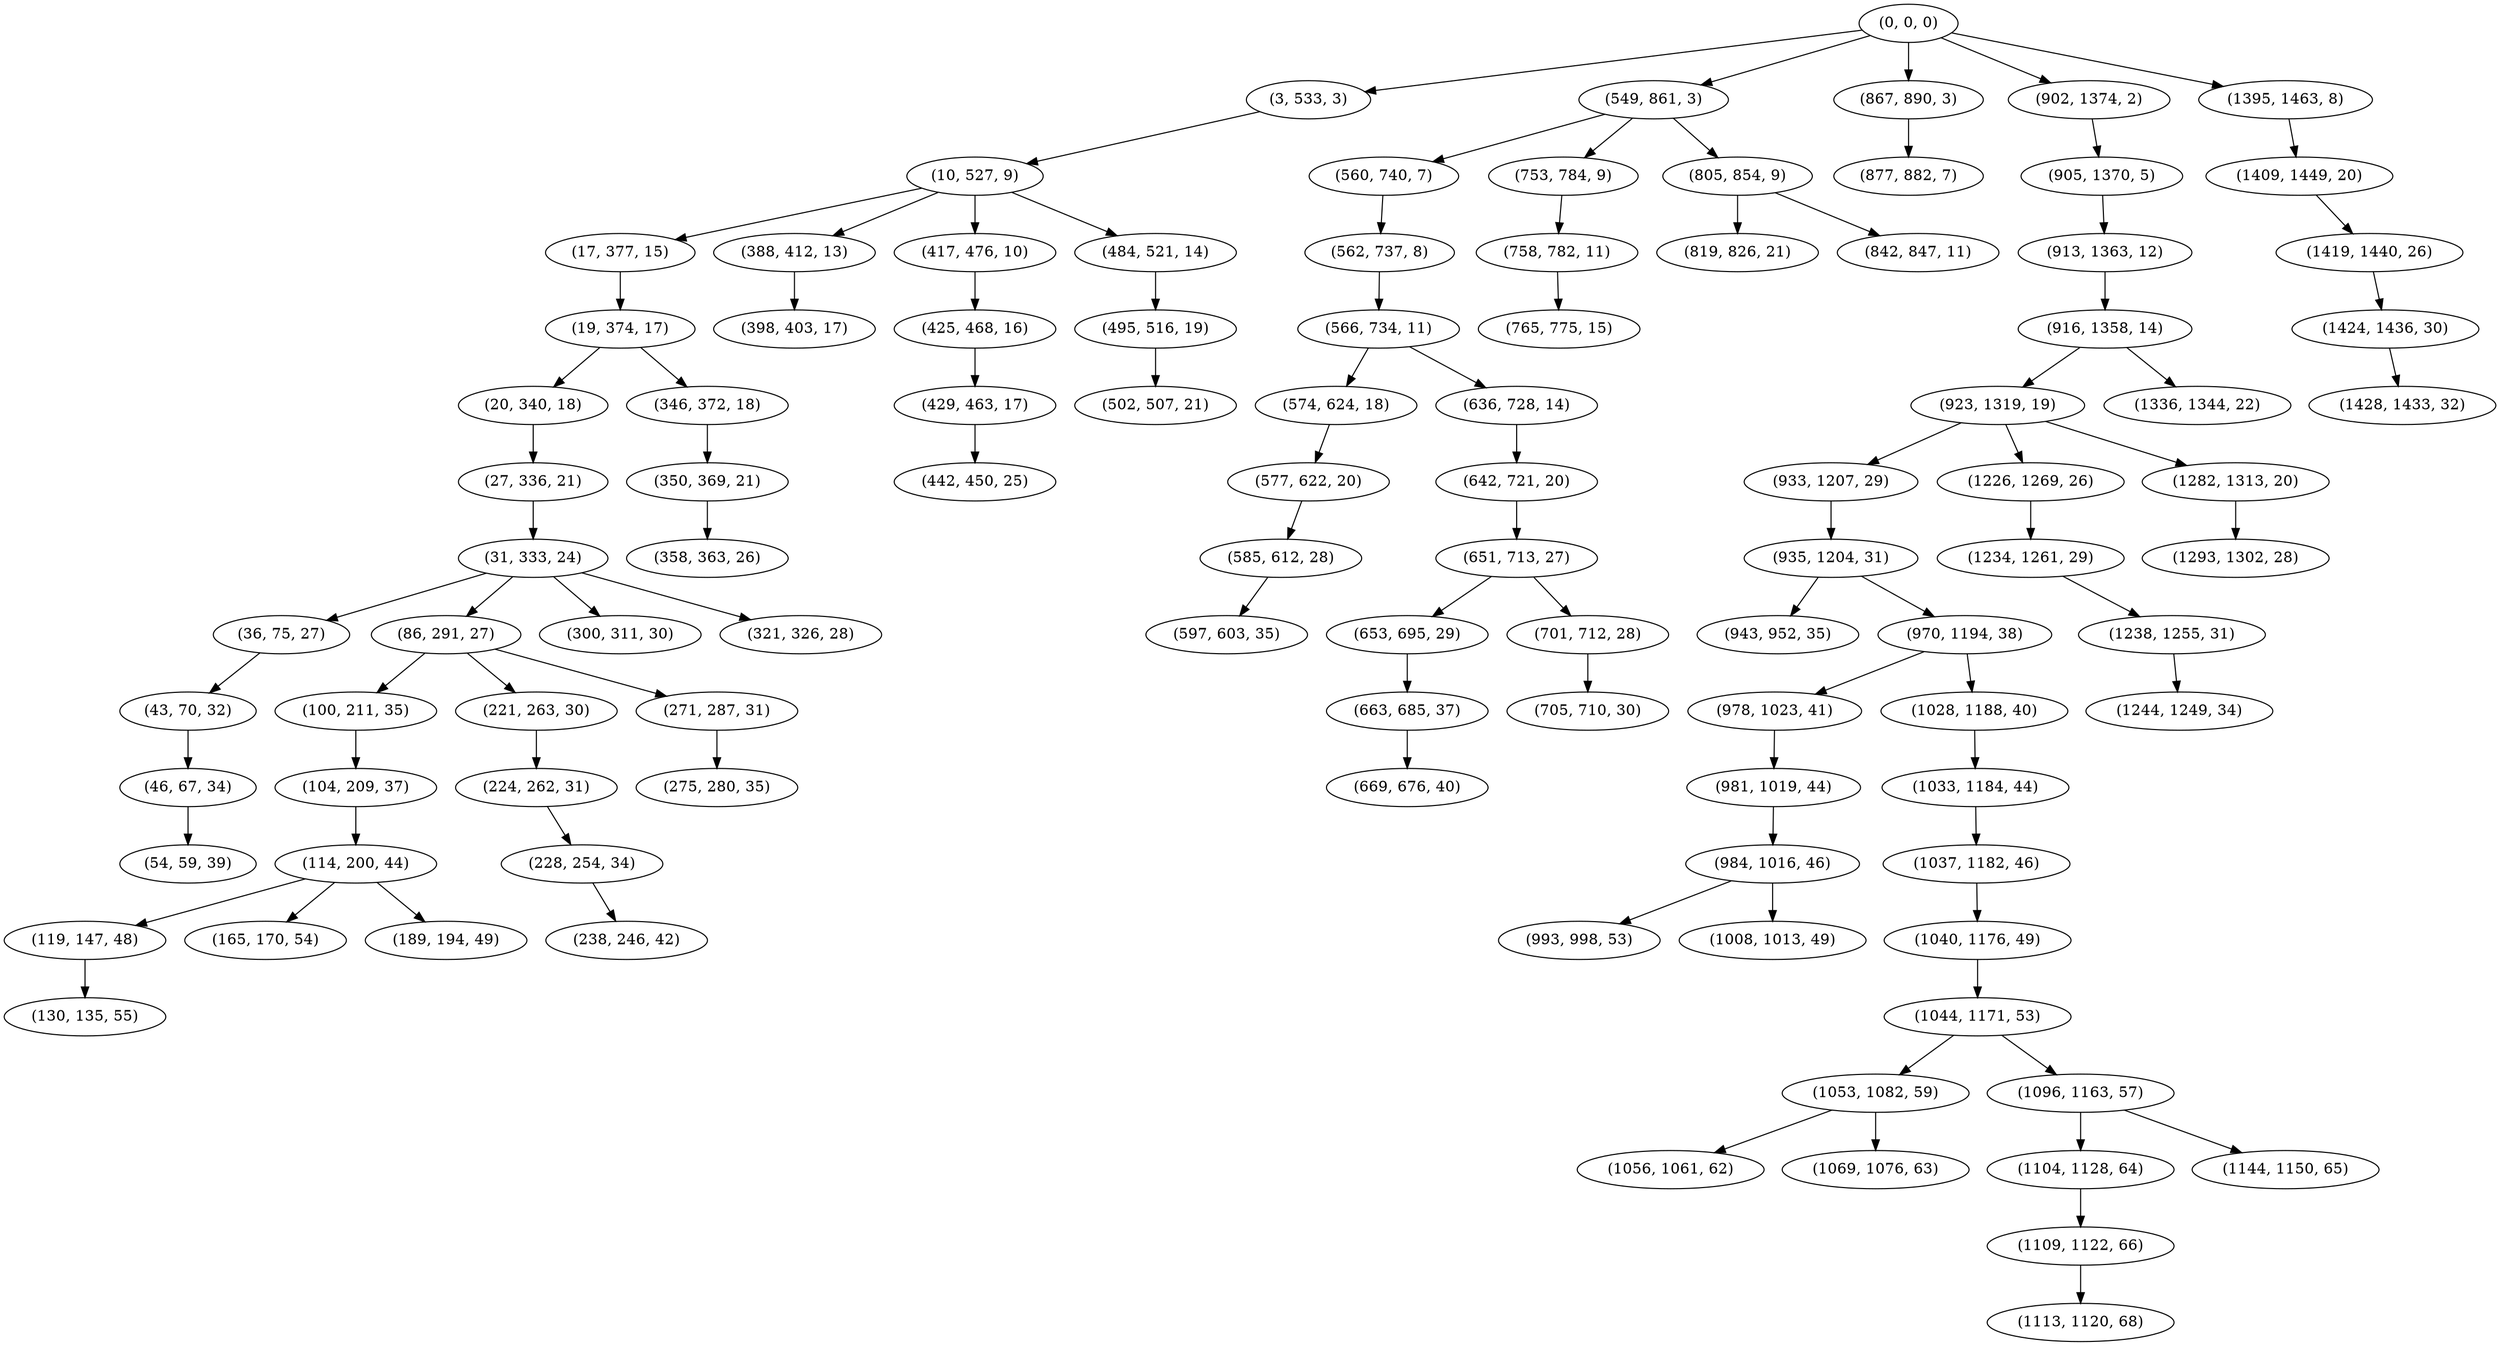 digraph tree {
    "(0, 0, 0)";
    "(3, 533, 3)";
    "(10, 527, 9)";
    "(17, 377, 15)";
    "(19, 374, 17)";
    "(20, 340, 18)";
    "(27, 336, 21)";
    "(31, 333, 24)";
    "(36, 75, 27)";
    "(43, 70, 32)";
    "(46, 67, 34)";
    "(54, 59, 39)";
    "(86, 291, 27)";
    "(100, 211, 35)";
    "(104, 209, 37)";
    "(114, 200, 44)";
    "(119, 147, 48)";
    "(130, 135, 55)";
    "(165, 170, 54)";
    "(189, 194, 49)";
    "(221, 263, 30)";
    "(224, 262, 31)";
    "(228, 254, 34)";
    "(238, 246, 42)";
    "(271, 287, 31)";
    "(275, 280, 35)";
    "(300, 311, 30)";
    "(321, 326, 28)";
    "(346, 372, 18)";
    "(350, 369, 21)";
    "(358, 363, 26)";
    "(388, 412, 13)";
    "(398, 403, 17)";
    "(417, 476, 10)";
    "(425, 468, 16)";
    "(429, 463, 17)";
    "(442, 450, 25)";
    "(484, 521, 14)";
    "(495, 516, 19)";
    "(502, 507, 21)";
    "(549, 861, 3)";
    "(560, 740, 7)";
    "(562, 737, 8)";
    "(566, 734, 11)";
    "(574, 624, 18)";
    "(577, 622, 20)";
    "(585, 612, 28)";
    "(597, 603, 35)";
    "(636, 728, 14)";
    "(642, 721, 20)";
    "(651, 713, 27)";
    "(653, 695, 29)";
    "(663, 685, 37)";
    "(669, 676, 40)";
    "(701, 712, 28)";
    "(705, 710, 30)";
    "(753, 784, 9)";
    "(758, 782, 11)";
    "(765, 775, 15)";
    "(805, 854, 9)";
    "(819, 826, 21)";
    "(842, 847, 11)";
    "(867, 890, 3)";
    "(877, 882, 7)";
    "(902, 1374, 2)";
    "(905, 1370, 5)";
    "(913, 1363, 12)";
    "(916, 1358, 14)";
    "(923, 1319, 19)";
    "(933, 1207, 29)";
    "(935, 1204, 31)";
    "(943, 952, 35)";
    "(970, 1194, 38)";
    "(978, 1023, 41)";
    "(981, 1019, 44)";
    "(984, 1016, 46)";
    "(993, 998, 53)";
    "(1008, 1013, 49)";
    "(1028, 1188, 40)";
    "(1033, 1184, 44)";
    "(1037, 1182, 46)";
    "(1040, 1176, 49)";
    "(1044, 1171, 53)";
    "(1053, 1082, 59)";
    "(1056, 1061, 62)";
    "(1069, 1076, 63)";
    "(1096, 1163, 57)";
    "(1104, 1128, 64)";
    "(1109, 1122, 66)";
    "(1113, 1120, 68)";
    "(1144, 1150, 65)";
    "(1226, 1269, 26)";
    "(1234, 1261, 29)";
    "(1238, 1255, 31)";
    "(1244, 1249, 34)";
    "(1282, 1313, 20)";
    "(1293, 1302, 28)";
    "(1336, 1344, 22)";
    "(1395, 1463, 8)";
    "(1409, 1449, 20)";
    "(1419, 1440, 26)";
    "(1424, 1436, 30)";
    "(1428, 1433, 32)";
    "(0, 0, 0)" -> "(3, 533, 3)";
    "(0, 0, 0)" -> "(549, 861, 3)";
    "(0, 0, 0)" -> "(867, 890, 3)";
    "(0, 0, 0)" -> "(902, 1374, 2)";
    "(0, 0, 0)" -> "(1395, 1463, 8)";
    "(3, 533, 3)" -> "(10, 527, 9)";
    "(10, 527, 9)" -> "(17, 377, 15)";
    "(10, 527, 9)" -> "(388, 412, 13)";
    "(10, 527, 9)" -> "(417, 476, 10)";
    "(10, 527, 9)" -> "(484, 521, 14)";
    "(17, 377, 15)" -> "(19, 374, 17)";
    "(19, 374, 17)" -> "(20, 340, 18)";
    "(19, 374, 17)" -> "(346, 372, 18)";
    "(20, 340, 18)" -> "(27, 336, 21)";
    "(27, 336, 21)" -> "(31, 333, 24)";
    "(31, 333, 24)" -> "(36, 75, 27)";
    "(31, 333, 24)" -> "(86, 291, 27)";
    "(31, 333, 24)" -> "(300, 311, 30)";
    "(31, 333, 24)" -> "(321, 326, 28)";
    "(36, 75, 27)" -> "(43, 70, 32)";
    "(43, 70, 32)" -> "(46, 67, 34)";
    "(46, 67, 34)" -> "(54, 59, 39)";
    "(86, 291, 27)" -> "(100, 211, 35)";
    "(86, 291, 27)" -> "(221, 263, 30)";
    "(86, 291, 27)" -> "(271, 287, 31)";
    "(100, 211, 35)" -> "(104, 209, 37)";
    "(104, 209, 37)" -> "(114, 200, 44)";
    "(114, 200, 44)" -> "(119, 147, 48)";
    "(114, 200, 44)" -> "(165, 170, 54)";
    "(114, 200, 44)" -> "(189, 194, 49)";
    "(119, 147, 48)" -> "(130, 135, 55)";
    "(221, 263, 30)" -> "(224, 262, 31)";
    "(224, 262, 31)" -> "(228, 254, 34)";
    "(228, 254, 34)" -> "(238, 246, 42)";
    "(271, 287, 31)" -> "(275, 280, 35)";
    "(346, 372, 18)" -> "(350, 369, 21)";
    "(350, 369, 21)" -> "(358, 363, 26)";
    "(388, 412, 13)" -> "(398, 403, 17)";
    "(417, 476, 10)" -> "(425, 468, 16)";
    "(425, 468, 16)" -> "(429, 463, 17)";
    "(429, 463, 17)" -> "(442, 450, 25)";
    "(484, 521, 14)" -> "(495, 516, 19)";
    "(495, 516, 19)" -> "(502, 507, 21)";
    "(549, 861, 3)" -> "(560, 740, 7)";
    "(549, 861, 3)" -> "(753, 784, 9)";
    "(549, 861, 3)" -> "(805, 854, 9)";
    "(560, 740, 7)" -> "(562, 737, 8)";
    "(562, 737, 8)" -> "(566, 734, 11)";
    "(566, 734, 11)" -> "(574, 624, 18)";
    "(566, 734, 11)" -> "(636, 728, 14)";
    "(574, 624, 18)" -> "(577, 622, 20)";
    "(577, 622, 20)" -> "(585, 612, 28)";
    "(585, 612, 28)" -> "(597, 603, 35)";
    "(636, 728, 14)" -> "(642, 721, 20)";
    "(642, 721, 20)" -> "(651, 713, 27)";
    "(651, 713, 27)" -> "(653, 695, 29)";
    "(651, 713, 27)" -> "(701, 712, 28)";
    "(653, 695, 29)" -> "(663, 685, 37)";
    "(663, 685, 37)" -> "(669, 676, 40)";
    "(701, 712, 28)" -> "(705, 710, 30)";
    "(753, 784, 9)" -> "(758, 782, 11)";
    "(758, 782, 11)" -> "(765, 775, 15)";
    "(805, 854, 9)" -> "(819, 826, 21)";
    "(805, 854, 9)" -> "(842, 847, 11)";
    "(867, 890, 3)" -> "(877, 882, 7)";
    "(902, 1374, 2)" -> "(905, 1370, 5)";
    "(905, 1370, 5)" -> "(913, 1363, 12)";
    "(913, 1363, 12)" -> "(916, 1358, 14)";
    "(916, 1358, 14)" -> "(923, 1319, 19)";
    "(916, 1358, 14)" -> "(1336, 1344, 22)";
    "(923, 1319, 19)" -> "(933, 1207, 29)";
    "(923, 1319, 19)" -> "(1226, 1269, 26)";
    "(923, 1319, 19)" -> "(1282, 1313, 20)";
    "(933, 1207, 29)" -> "(935, 1204, 31)";
    "(935, 1204, 31)" -> "(943, 952, 35)";
    "(935, 1204, 31)" -> "(970, 1194, 38)";
    "(970, 1194, 38)" -> "(978, 1023, 41)";
    "(970, 1194, 38)" -> "(1028, 1188, 40)";
    "(978, 1023, 41)" -> "(981, 1019, 44)";
    "(981, 1019, 44)" -> "(984, 1016, 46)";
    "(984, 1016, 46)" -> "(993, 998, 53)";
    "(984, 1016, 46)" -> "(1008, 1013, 49)";
    "(1028, 1188, 40)" -> "(1033, 1184, 44)";
    "(1033, 1184, 44)" -> "(1037, 1182, 46)";
    "(1037, 1182, 46)" -> "(1040, 1176, 49)";
    "(1040, 1176, 49)" -> "(1044, 1171, 53)";
    "(1044, 1171, 53)" -> "(1053, 1082, 59)";
    "(1044, 1171, 53)" -> "(1096, 1163, 57)";
    "(1053, 1082, 59)" -> "(1056, 1061, 62)";
    "(1053, 1082, 59)" -> "(1069, 1076, 63)";
    "(1096, 1163, 57)" -> "(1104, 1128, 64)";
    "(1096, 1163, 57)" -> "(1144, 1150, 65)";
    "(1104, 1128, 64)" -> "(1109, 1122, 66)";
    "(1109, 1122, 66)" -> "(1113, 1120, 68)";
    "(1226, 1269, 26)" -> "(1234, 1261, 29)";
    "(1234, 1261, 29)" -> "(1238, 1255, 31)";
    "(1238, 1255, 31)" -> "(1244, 1249, 34)";
    "(1282, 1313, 20)" -> "(1293, 1302, 28)";
    "(1395, 1463, 8)" -> "(1409, 1449, 20)";
    "(1409, 1449, 20)" -> "(1419, 1440, 26)";
    "(1419, 1440, 26)" -> "(1424, 1436, 30)";
    "(1424, 1436, 30)" -> "(1428, 1433, 32)";
}
